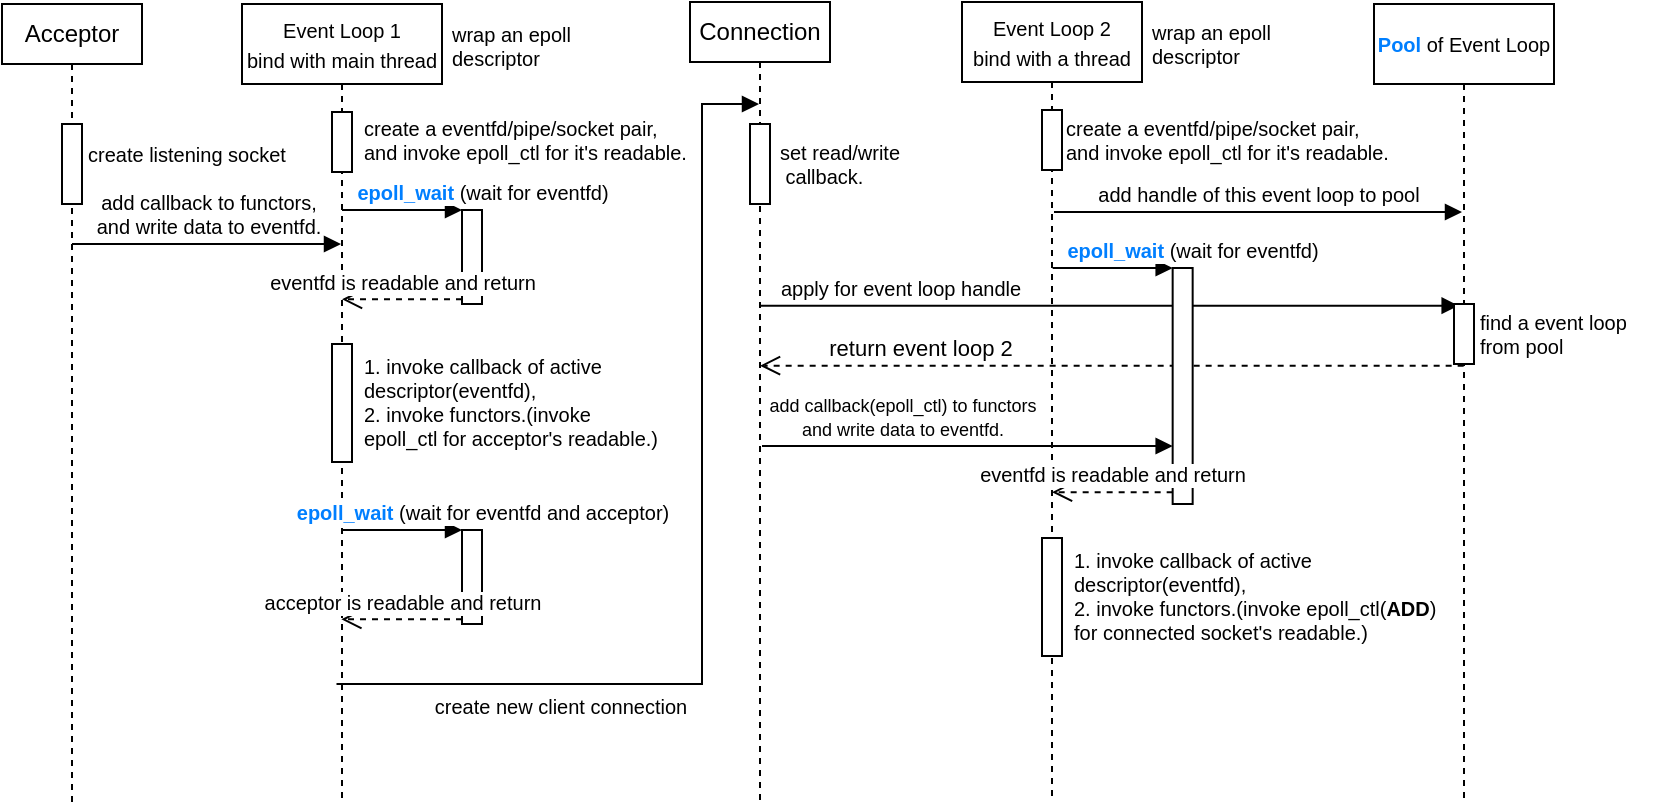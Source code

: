 <mxfile version="17.2.4" type="github">
  <diagram id="8s4QYpiPi4UWaAkvlVJo" name="Page-1">
    <mxGraphModel dx="1185" dy="635" grid="1" gridSize="10" guides="1" tooltips="1" connect="1" arrows="1" fold="1" page="1" pageScale="1" pageWidth="850" pageHeight="1100" math="0" shadow="0">
      <root>
        <mxCell id="0" />
        <mxCell id="1" parent="0" />
        <mxCell id="Oyf2wEZ1zQuML1rLrcPN-1" value="Acceptor" style="shape=umlLifeline;perimeter=lifelinePerimeter;whiteSpace=wrap;html=1;container=1;collapsible=0;recursiveResize=0;outlineConnect=0;size=30;" vertex="1" parent="1">
          <mxGeometry x="110" y="80" width="70" height="400" as="geometry" />
        </mxCell>
        <mxCell id="Oyf2wEZ1zQuML1rLrcPN-17" value="" style="html=1;points=[];perimeter=orthogonalPerimeter;fontSize=10;" vertex="1" parent="Oyf2wEZ1zQuML1rLrcPN-1">
          <mxGeometry x="30" y="60" width="10" height="40" as="geometry" />
        </mxCell>
        <mxCell id="Oyf2wEZ1zQuML1rLrcPN-2" value="&lt;font style=&quot;font-size: 10px&quot;&gt;Event Loop 1&lt;br&gt;bind with main thread&lt;/font&gt;" style="shape=umlLifeline;perimeter=lifelinePerimeter;whiteSpace=wrap;html=1;container=1;collapsible=0;recursiveResize=0;outlineConnect=0;size=40;" vertex="1" parent="1">
          <mxGeometry x="230" y="80" width="100" height="400" as="geometry" />
        </mxCell>
        <mxCell id="Oyf2wEZ1zQuML1rLrcPN-15" value="" style="html=1;points=[];perimeter=orthogonalPerimeter;fontSize=10;" vertex="1" parent="Oyf2wEZ1zQuML1rLrcPN-2">
          <mxGeometry x="45" y="54" width="10" height="30" as="geometry" />
        </mxCell>
        <mxCell id="Oyf2wEZ1zQuML1rLrcPN-30" value="create new client connection" style="html=1;verticalAlign=bottom;endArrow=block;rounded=0;fontSize=10;" edge="1" parent="Oyf2wEZ1zQuML1rLrcPN-2" target="Oyf2wEZ1zQuML1rLrcPN-28">
          <mxGeometry x="-0.554" y="-20" width="80" relative="1" as="geometry">
            <mxPoint x="47.25" y="340" as="sourcePoint" />
            <mxPoint x="210" y="100" as="targetPoint" />
            <Array as="points">
              <mxPoint x="230" y="340" />
              <mxPoint x="230" y="50" />
            </Array>
            <mxPoint as="offset" />
          </mxGeometry>
        </mxCell>
        <mxCell id="Oyf2wEZ1zQuML1rLrcPN-9" value="" style="html=1;points=[];perimeter=orthogonalPerimeter;fontSize=10;" vertex="1" parent="1">
          <mxGeometry x="340" y="183" width="10" height="47" as="geometry" />
        </mxCell>
        <mxCell id="Oyf2wEZ1zQuML1rLrcPN-10" value="&lt;b&gt;&lt;font color=&quot;#007fff&quot;&gt;epoll_wait&lt;/font&gt;&lt;/b&gt; (wait for eventfd)" style="html=1;verticalAlign=bottom;endArrow=block;entryX=0;entryY=0;rounded=0;fontSize=10;" edge="1" target="Oyf2wEZ1zQuML1rLrcPN-9" parent="1">
          <mxGeometry x="1" y="10" relative="1" as="geometry">
            <mxPoint x="280" y="183" as="sourcePoint" />
            <mxPoint x="10" y="10" as="offset" />
          </mxGeometry>
        </mxCell>
        <mxCell id="Oyf2wEZ1zQuML1rLrcPN-11" value="eventfd is readable and return" style="html=1;verticalAlign=bottom;endArrow=open;dashed=1;endSize=8;exitX=0;exitY=0.95;rounded=0;fontSize=10;" edge="1" source="Oyf2wEZ1zQuML1rLrcPN-9" parent="1" target="Oyf2wEZ1zQuML1rLrcPN-2">
          <mxGeometry relative="1" as="geometry">
            <mxPoint x="279.667" y="211.5" as="targetPoint" />
          </mxGeometry>
        </mxCell>
        <mxCell id="Oyf2wEZ1zQuML1rLrcPN-12" value="add callback to functors,&lt;br&gt;and write data to eventfd." style="html=1;verticalAlign=bottom;endArrow=block;rounded=0;fontSize=10;" edge="1" parent="1" target="Oyf2wEZ1zQuML1rLrcPN-2">
          <mxGeometry width="80" relative="1" as="geometry">
            <mxPoint x="145" y="200" as="sourcePoint" />
            <mxPoint x="225" y="200" as="targetPoint" />
          </mxGeometry>
        </mxCell>
        <mxCell id="Oyf2wEZ1zQuML1rLrcPN-16" value="&lt;span style=&quot;background-color: rgb(255, 255, 255);&quot;&gt;create a eventfd/pipe/socket pair,&lt;/span&gt;&lt;br style=&quot;&quot;&gt;&lt;span style=&quot;background-color: rgb(255, 255, 255);&quot;&gt;and invoke epoll_ctl for it&#39;s readable.&lt;/span&gt;" style="text;html=1;strokeColor=none;fillColor=none;align=left;verticalAlign=middle;whiteSpace=wrap;rounded=0;fontSize=10;" vertex="1" parent="1">
          <mxGeometry x="289" y="133" width="165" height="30" as="geometry" />
        </mxCell>
        <mxCell id="Oyf2wEZ1zQuML1rLrcPN-18" value="&lt;span style=&quot;background-color: rgb(255 , 255 , 255)&quot;&gt;create listening socket&lt;br&gt;&lt;/span&gt;" style="text;html=1;strokeColor=none;fillColor=none;align=left;verticalAlign=middle;whiteSpace=wrap;rounded=0;fontSize=10;" vertex="1" parent="1">
          <mxGeometry x="151" y="140" width="110" height="30" as="geometry" />
        </mxCell>
        <mxCell id="Oyf2wEZ1zQuML1rLrcPN-21" value="" style="html=1;points=[];perimeter=orthogonalPerimeter;fontSize=10;" vertex="1" parent="1">
          <mxGeometry x="275" y="250" width="10" height="59" as="geometry" />
        </mxCell>
        <mxCell id="Oyf2wEZ1zQuML1rLrcPN-22" value="&lt;span style=&quot;background-color: rgb(255 , 255 , 255)&quot;&gt;1. invoke callback of active descriptor(eventfd),&lt;br&gt;2. invoke functors.(invoke epoll_ctl for acceptor&#39;s readable.)&lt;br&gt;&lt;/span&gt;" style="text;html=1;strokeColor=none;fillColor=none;align=left;verticalAlign=middle;whiteSpace=wrap;rounded=0;fontSize=10;" vertex="1" parent="1">
          <mxGeometry x="289" y="264" width="151" height="30" as="geometry" />
        </mxCell>
        <mxCell id="Oyf2wEZ1zQuML1rLrcPN-23" value="" style="html=1;points=[];perimeter=orthogonalPerimeter;fontSize=10;" vertex="1" parent="1">
          <mxGeometry x="340" y="343" width="10" height="47" as="geometry" />
        </mxCell>
        <mxCell id="Oyf2wEZ1zQuML1rLrcPN-24" value="&lt;b&gt;&lt;font color=&quot;#007fff&quot;&gt;epoll_wait&lt;/font&gt; &lt;/b&gt;(wait for eventfd and acceptor)" style="html=1;verticalAlign=bottom;endArrow=block;entryX=0;entryY=0;rounded=0;fontSize=10;" edge="1" parent="1" target="Oyf2wEZ1zQuML1rLrcPN-23">
          <mxGeometry x="1" y="10" relative="1" as="geometry">
            <mxPoint x="280" y="343" as="sourcePoint" />
            <mxPoint x="10" y="10" as="offset" />
          </mxGeometry>
        </mxCell>
        <mxCell id="Oyf2wEZ1zQuML1rLrcPN-25" value="acceptor is readable and return" style="html=1;verticalAlign=bottom;endArrow=open;dashed=1;endSize=8;exitX=0;exitY=0.95;rounded=0;fontSize=10;" edge="1" parent="1" source="Oyf2wEZ1zQuML1rLrcPN-23">
          <mxGeometry relative="1" as="geometry">
            <mxPoint x="279.667" y="387.65" as="targetPoint" />
          </mxGeometry>
        </mxCell>
        <mxCell id="Oyf2wEZ1zQuML1rLrcPN-28" value="Connection" style="shape=umlLifeline;perimeter=lifelinePerimeter;whiteSpace=wrap;html=1;container=1;collapsible=0;recursiveResize=0;outlineConnect=0;size=30;" vertex="1" parent="1">
          <mxGeometry x="454" y="79" width="70" height="400" as="geometry" />
        </mxCell>
        <mxCell id="Oyf2wEZ1zQuML1rLrcPN-31" value="" style="html=1;points=[];perimeter=orthogonalPerimeter;fontSize=10;" vertex="1" parent="Oyf2wEZ1zQuML1rLrcPN-28">
          <mxGeometry x="30" y="61" width="10" height="40" as="geometry" />
        </mxCell>
        <mxCell id="Oyf2wEZ1zQuML1rLrcPN-46" value="&lt;font style=&quot;font-size: 9px&quot;&gt;add callback(epoll_ctl) to functors&lt;br&gt;and write data to eventfd.&lt;/font&gt;" style="html=1;verticalAlign=bottom;endArrow=block;rounded=0;fontSize=10;" edge="1" parent="Oyf2wEZ1zQuML1rLrcPN-28">
          <mxGeometry x="-0.318" width="80" relative="1" as="geometry">
            <mxPoint x="36" y="222" as="sourcePoint" />
            <mxPoint x="241.33" y="222" as="targetPoint" />
            <mxPoint as="offset" />
          </mxGeometry>
        </mxCell>
        <mxCell id="Oyf2wEZ1zQuML1rLrcPN-32" value="&lt;span style=&quot;background-color: rgb(255 , 255 , 255)&quot;&gt;set read/write&lt;br&gt;&amp;nbsp;callback.&lt;br&gt;&lt;/span&gt;" style="text;html=1;strokeColor=none;fillColor=none;align=left;verticalAlign=middle;whiteSpace=wrap;rounded=0;fontSize=10;" vertex="1" parent="1">
          <mxGeometry x="497" y="145" width="71" height="30" as="geometry" />
        </mxCell>
        <mxCell id="Oyf2wEZ1zQuML1rLrcPN-33" value="&lt;font style=&quot;font-size: 10px&quot;&gt;Event Loop 2&lt;br&gt;bind with a thread&lt;/font&gt;" style="shape=umlLifeline;perimeter=lifelinePerimeter;whiteSpace=wrap;html=1;container=1;collapsible=0;recursiveResize=0;outlineConnect=0;size=40;" vertex="1" parent="1">
          <mxGeometry x="590" y="79" width="90" height="400" as="geometry" />
        </mxCell>
        <mxCell id="Oyf2wEZ1zQuML1rLrcPN-34" value="" style="html=1;points=[];perimeter=orthogonalPerimeter;fontSize=10;" vertex="1" parent="Oyf2wEZ1zQuML1rLrcPN-33">
          <mxGeometry x="40" y="54" width="10" height="30" as="geometry" />
        </mxCell>
        <mxCell id="Oyf2wEZ1zQuML1rLrcPN-40" value="add handle of this event loop to pool" style="html=1;verticalAlign=bottom;endArrow=block;rounded=0;fontSize=10;" edge="1" parent="Oyf2wEZ1zQuML1rLrcPN-33">
          <mxGeometry width="80" relative="1" as="geometry">
            <mxPoint x="46" y="105" as="sourcePoint" />
            <mxPoint x="250" y="105" as="targetPoint" />
          </mxGeometry>
        </mxCell>
        <mxCell id="Oyf2wEZ1zQuML1rLrcPN-36" value="&lt;span style=&quot;background-color: rgb(255, 255, 255);&quot;&gt;create a eventfd/pipe/socket pair,&lt;/span&gt;&lt;br style=&quot;&quot;&gt;&lt;span style=&quot;background-color: rgb(255, 255, 255);&quot;&gt;and invoke epoll_ctl for it&#39;s readable.&lt;/span&gt;" style="text;html=1;strokeColor=none;fillColor=none;align=left;verticalAlign=middle;whiteSpace=wrap;rounded=0;fontSize=10;" vertex="1" parent="1">
          <mxGeometry x="640" y="133" width="165" height="30" as="geometry" />
        </mxCell>
        <mxCell id="Oyf2wEZ1zQuML1rLrcPN-37" value="&lt;font style=&quot;font-size: 10px&quot;&gt;&lt;b&gt;&lt;font color=&quot;#007fff&quot;&gt;Pool&lt;/font&gt;&lt;/b&gt; of Event Loop&lt;/font&gt;" style="shape=umlLifeline;perimeter=lifelinePerimeter;whiteSpace=wrap;html=1;container=1;collapsible=0;recursiveResize=0;outlineConnect=0;size=40;" vertex="1" parent="1">
          <mxGeometry x="796" y="80" width="90" height="400" as="geometry" />
        </mxCell>
        <mxCell id="Oyf2wEZ1zQuML1rLrcPN-42" value="&lt;b&gt;&lt;font color=&quot;#007fff&quot;&gt;epoll_wait&lt;/font&gt;&lt;/b&gt; (wait for eventfd)" style="html=1;verticalAlign=bottom;endArrow=block;entryX=0;entryY=0;rounded=0;fontSize=10;" edge="1" parent="1" target="Oyf2wEZ1zQuML1rLrcPN-41">
          <mxGeometry x="1" y="10" relative="1" as="geometry">
            <mxPoint x="635.33" y="212" as="sourcePoint" />
            <mxPoint x="10" y="10" as="offset" />
          </mxGeometry>
        </mxCell>
        <mxCell id="Oyf2wEZ1zQuML1rLrcPN-45" value="apply for event loop handle" style="html=1;verticalAlign=bottom;endArrow=block;rounded=0;fontSize=10;entryX=0.233;entryY=0.028;entryDx=0;entryDy=0;entryPerimeter=0;" edge="1" parent="1" source="Oyf2wEZ1zQuML1rLrcPN-28" target="Oyf2wEZ1zQuML1rLrcPN-50">
          <mxGeometry x="-0.601" width="80" relative="1" as="geometry">
            <mxPoint x="490" y="230" as="sourcePoint" />
            <mxPoint x="624.5" y="230" as="targetPoint" />
            <mxPoint as="offset" />
          </mxGeometry>
        </mxCell>
        <mxCell id="Oyf2wEZ1zQuML1rLrcPN-50" value="" style="html=1;points=[];perimeter=orthogonalPerimeter;fontSize=10;" vertex="1" parent="1">
          <mxGeometry x="836" y="230" width="10" height="30" as="geometry" />
        </mxCell>
        <mxCell id="Oyf2wEZ1zQuML1rLrcPN-51" value="&lt;span style=&quot;background-color: rgb(255 , 255 , 255)&quot;&gt;find a event loop from pool&lt;br&gt;&lt;/span&gt;" style="text;html=1;strokeColor=none;fillColor=none;align=left;verticalAlign=middle;whiteSpace=wrap;rounded=0;fontSize=10;" vertex="1" parent="1">
          <mxGeometry x="847" y="230" width="93" height="30" as="geometry" />
        </mxCell>
        <mxCell id="Oyf2wEZ1zQuML1rLrcPN-47" value="return event loop 2" style="html=1;verticalAlign=bottom;endArrow=open;dashed=1;endSize=8;rounded=0;exitX=0.483;exitY=1.028;exitDx=0;exitDy=0;exitPerimeter=0;" edge="1" parent="1" source="Oyf2wEZ1zQuML1rLrcPN-50" target="Oyf2wEZ1zQuML1rLrcPN-28">
          <mxGeometry x="0.543" relative="1" as="geometry">
            <mxPoint x="840.5" y="257" as="sourcePoint" />
            <mxPoint x="490" y="257" as="targetPoint" />
            <mxPoint as="offset" />
          </mxGeometry>
        </mxCell>
        <mxCell id="Oyf2wEZ1zQuML1rLrcPN-41" value="" style="html=1;points=[];perimeter=orthogonalPerimeter;fontSize=10;verticalAlign=top;" vertex="1" parent="1">
          <mxGeometry x="695.33" y="212" width="10" height="118" as="geometry" />
        </mxCell>
        <mxCell id="Oyf2wEZ1zQuML1rLrcPN-43" value="eventfd is readable and return" style="html=1;verticalAlign=bottom;endArrow=open;dashed=1;endSize=8;exitX=0;exitY=0.95;rounded=0;fontSize=10;" edge="1" parent="1" source="Oyf2wEZ1zQuML1rLrcPN-41" target="Oyf2wEZ1zQuML1rLrcPN-33">
          <mxGeometry relative="1" as="geometry">
            <mxPoint x="634.997" y="256.65" as="targetPoint" />
          </mxGeometry>
        </mxCell>
        <mxCell id="Oyf2wEZ1zQuML1rLrcPN-52" value="&lt;span style=&quot;background-color: rgb(255 , 255 , 255)&quot;&gt;wrap an epoll descriptor&lt;br&gt;&lt;/span&gt;" style="text;html=1;strokeColor=none;fillColor=none;align=left;verticalAlign=middle;whiteSpace=wrap;rounded=0;fontSize=10;" vertex="1" parent="1">
          <mxGeometry x="332.5" y="86" width="67.5" height="30" as="geometry" />
        </mxCell>
        <mxCell id="Oyf2wEZ1zQuML1rLrcPN-53" value="&lt;span style=&quot;background-color: rgb(255 , 255 , 255)&quot;&gt;wrap an epoll descriptor&lt;br&gt;&lt;/span&gt;" style="text;html=1;strokeColor=none;fillColor=none;align=left;verticalAlign=middle;whiteSpace=wrap;rounded=0;fontSize=10;" vertex="1" parent="1">
          <mxGeometry x="683" y="85" width="67" height="30" as="geometry" />
        </mxCell>
        <mxCell id="Oyf2wEZ1zQuML1rLrcPN-54" value="" style="html=1;points=[];perimeter=orthogonalPerimeter;fontSize=10;" vertex="1" parent="1">
          <mxGeometry x="630" y="347" width="10" height="59" as="geometry" />
        </mxCell>
        <mxCell id="Oyf2wEZ1zQuML1rLrcPN-55" value="&lt;span style=&quot;background-color: rgb(255 , 255 , 255)&quot;&gt;1. invoke callback of active descriptor(eventfd),&lt;br&gt;2. invoke functors.(invoke epoll_ctl(&lt;b&gt;ADD&lt;/b&gt;) for connected socket&#39;s readable.)&lt;br&gt;&lt;/span&gt;" style="text;html=1;strokeColor=none;fillColor=none;align=left;verticalAlign=middle;whiteSpace=wrap;rounded=0;fontSize=10;" vertex="1" parent="1">
          <mxGeometry x="644" y="361" width="186" height="30" as="geometry" />
        </mxCell>
      </root>
    </mxGraphModel>
  </diagram>
</mxfile>
